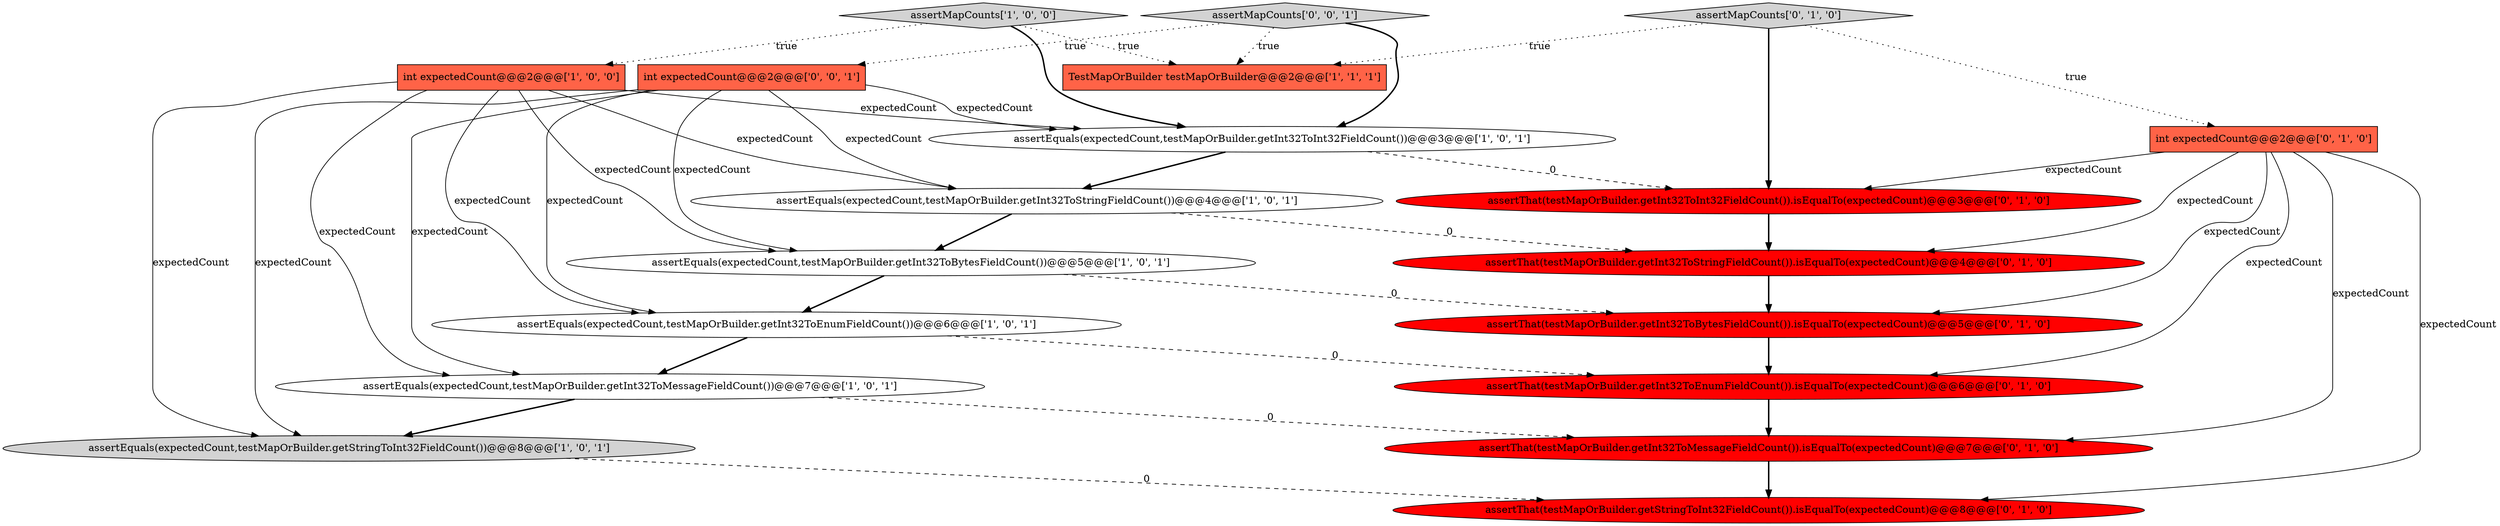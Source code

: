 digraph {
10 [style = filled, label = "assertThat(testMapOrBuilder.getInt32ToStringFieldCount()).isEqualTo(expectedCount)@@@4@@@['0', '1', '0']", fillcolor = red, shape = ellipse image = "AAA1AAABBB2BBB"];
8 [style = filled, label = "assertEquals(expectedCount,testMapOrBuilder.getStringToInt32FieldCount())@@@8@@@['1', '0', '1']", fillcolor = lightgray, shape = ellipse image = "AAA0AAABBB1BBB"];
13 [style = filled, label = "assertThat(testMapOrBuilder.getStringToInt32FieldCount()).isEqualTo(expectedCount)@@@8@@@['0', '1', '0']", fillcolor = red, shape = ellipse image = "AAA1AAABBB2BBB"];
9 [style = filled, label = "int expectedCount@@@2@@@['0', '1', '0']", fillcolor = tomato, shape = box image = "AAA0AAABBB2BBB"];
0 [style = filled, label = "assertEquals(expectedCount,testMapOrBuilder.getInt32ToInt32FieldCount())@@@3@@@['1', '0', '1']", fillcolor = white, shape = ellipse image = "AAA0AAABBB1BBB"];
2 [style = filled, label = "int expectedCount@@@2@@@['1', '0', '0']", fillcolor = tomato, shape = box image = "AAA0AAABBB1BBB"];
15 [style = filled, label = "assertThat(testMapOrBuilder.getInt32ToBytesFieldCount()).isEqualTo(expectedCount)@@@5@@@['0', '1', '0']", fillcolor = red, shape = ellipse image = "AAA1AAABBB2BBB"];
3 [style = filled, label = "TestMapOrBuilder testMapOrBuilder@@@2@@@['1', '1', '1']", fillcolor = tomato, shape = box image = "AAA0AAABBB1BBB"];
5 [style = filled, label = "assertMapCounts['1', '0', '0']", fillcolor = lightgray, shape = diamond image = "AAA0AAABBB1BBB"];
11 [style = filled, label = "assertMapCounts['0', '1', '0']", fillcolor = lightgray, shape = diamond image = "AAA0AAABBB2BBB"];
6 [style = filled, label = "assertEquals(expectedCount,testMapOrBuilder.getInt32ToStringFieldCount())@@@4@@@['1', '0', '1']", fillcolor = white, shape = ellipse image = "AAA0AAABBB1BBB"];
7 [style = filled, label = "assertEquals(expectedCount,testMapOrBuilder.getInt32ToEnumFieldCount())@@@6@@@['1', '0', '1']", fillcolor = white, shape = ellipse image = "AAA0AAABBB1BBB"];
14 [style = filled, label = "assertThat(testMapOrBuilder.getInt32ToInt32FieldCount()).isEqualTo(expectedCount)@@@3@@@['0', '1', '0']", fillcolor = red, shape = ellipse image = "AAA1AAABBB2BBB"];
4 [style = filled, label = "assertEquals(expectedCount,testMapOrBuilder.getInt32ToMessageFieldCount())@@@7@@@['1', '0', '1']", fillcolor = white, shape = ellipse image = "AAA0AAABBB1BBB"];
1 [style = filled, label = "assertEquals(expectedCount,testMapOrBuilder.getInt32ToBytesFieldCount())@@@5@@@['1', '0', '1']", fillcolor = white, shape = ellipse image = "AAA0AAABBB1BBB"];
16 [style = filled, label = "assertThat(testMapOrBuilder.getInt32ToMessageFieldCount()).isEqualTo(expectedCount)@@@7@@@['0', '1', '0']", fillcolor = red, shape = ellipse image = "AAA1AAABBB2BBB"];
17 [style = filled, label = "int expectedCount@@@2@@@['0', '0', '1']", fillcolor = tomato, shape = box image = "AAA0AAABBB3BBB"];
18 [style = filled, label = "assertMapCounts['0', '0', '1']", fillcolor = lightgray, shape = diamond image = "AAA0AAABBB3BBB"];
12 [style = filled, label = "assertThat(testMapOrBuilder.getInt32ToEnumFieldCount()).isEqualTo(expectedCount)@@@6@@@['0', '1', '0']", fillcolor = red, shape = ellipse image = "AAA1AAABBB2BBB"];
16->13 [style = bold, label=""];
10->15 [style = bold, label=""];
2->0 [style = solid, label="expectedCount"];
4->16 [style = dashed, label="0"];
17->7 [style = solid, label="expectedCount"];
11->14 [style = bold, label=""];
0->6 [style = bold, label=""];
1->15 [style = dashed, label="0"];
2->4 [style = solid, label="expectedCount"];
14->10 [style = bold, label=""];
11->9 [style = dotted, label="true"];
12->16 [style = bold, label=""];
7->4 [style = bold, label=""];
17->1 [style = solid, label="expectedCount"];
5->3 [style = dotted, label="true"];
17->4 [style = solid, label="expectedCount"];
1->7 [style = bold, label=""];
17->0 [style = solid, label="expectedCount"];
6->10 [style = dashed, label="0"];
9->15 [style = solid, label="expectedCount"];
8->13 [style = dashed, label="0"];
0->14 [style = dashed, label="0"];
2->7 [style = solid, label="expectedCount"];
6->1 [style = bold, label=""];
9->10 [style = solid, label="expectedCount"];
5->0 [style = bold, label=""];
2->6 [style = solid, label="expectedCount"];
2->1 [style = solid, label="expectedCount"];
9->16 [style = solid, label="expectedCount"];
18->3 [style = dotted, label="true"];
9->12 [style = solid, label="expectedCount"];
9->14 [style = solid, label="expectedCount"];
17->8 [style = solid, label="expectedCount"];
7->12 [style = dashed, label="0"];
4->8 [style = bold, label=""];
15->12 [style = bold, label=""];
18->17 [style = dotted, label="true"];
2->8 [style = solid, label="expectedCount"];
11->3 [style = dotted, label="true"];
9->13 [style = solid, label="expectedCount"];
18->0 [style = bold, label=""];
17->6 [style = solid, label="expectedCount"];
5->2 [style = dotted, label="true"];
}

